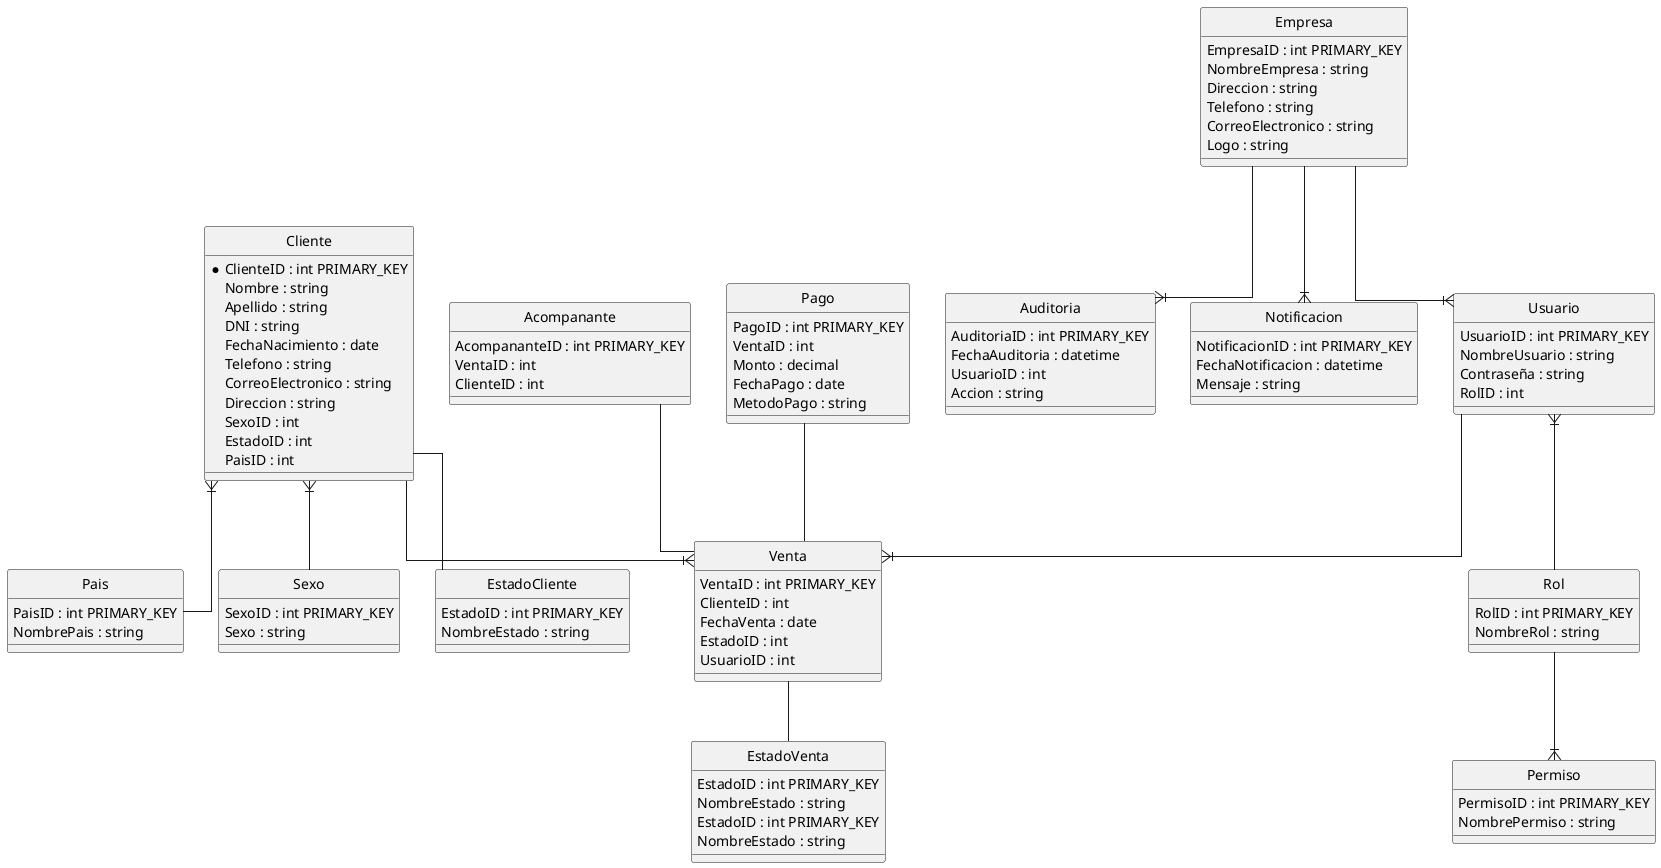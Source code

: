 @startuml modelo_de_datos


hide circle
skinparam linetype ortho

ENTITY Cliente {
  * ClienteID : int PRIMARY_KEY
  Nombre : string
  Apellido : string
  DNI : string
  FechaNacimiento : date
  Telefono : string
  CorreoElectronico : string
  Direccion : string
  SexoID : int
  EstadoID : int
  PaisID : int
}

ENTITY Sexo {
  SexoID : int PRIMARY_KEY
  Sexo : string
}

ENTITY EstadoCliente {
  EstadoID : int PRIMARY_KEY
  NombreEstado : string
}

ENTITY Pais {
  PaisID : int PRIMARY_KEY
  NombrePais : string
}



ENTITY Venta {
  VentaID : int PRIMARY_KEY
  ClienteID : int
  FechaVenta : date
  EstadoID : int
  UsuarioID : int
}

ENTITY Pago {
  PagoID : int PRIMARY_KEY
  VentaID : int
  Monto : decimal
  FechaPago : date
  MetodoPago : string
}

ENTITY Usuario {
  UsuarioID : int PRIMARY_KEY
  NombreUsuario : string
  Contraseña : string
  RolID : int
}

ENTITY Rol {
  RolID : int PRIMARY_KEY
  NombreRol : string
}

ENTITY Permiso {
  PermisoID : int PRIMARY_KEY
  NombrePermiso : string
}

ENTITY EstadoVenta {
  EstadoID : int PRIMARY_KEY
  NombreEstado : string
}

ENTITY EstadoVenta {
  EstadoID : int PRIMARY_KEY
  NombreEstado : string
}

ENTITY Acompanante {
  AcompananteID : int PRIMARY_KEY
  VentaID : int
  ClienteID : int
}



ENTITY Empresa {
  EmpresaID : int PRIMARY_KEY
  NombreEmpresa : string
  Direccion : string
  Telefono : string
  CorreoElectronico : string
  Logo : string
    
}

ENTITY Auditoria {
  AuditoriaID : int PRIMARY_KEY
  FechaAuditoria : datetime
  UsuarioID : int
  Accion : string
}

ENTITY Notificacion {
  NotificacionID : int PRIMARY_KEY
  FechaNotificacion : datetime
  Mensaje : string
}

Cliente }|-- Pais
Cliente --|{ Venta
Cliente }|-- Sexo
Cliente -- EstadoCliente

Usuario --|{ Venta
Usuario }|-- Rol
Rol --|{ Permiso
Empresa --|{ Auditoria
Empresa --|{ Notificacion
Venta -- EstadoVenta

Empresa --|{ Usuario

Acompanante -- Venta
Pago -- Venta

@enduml

